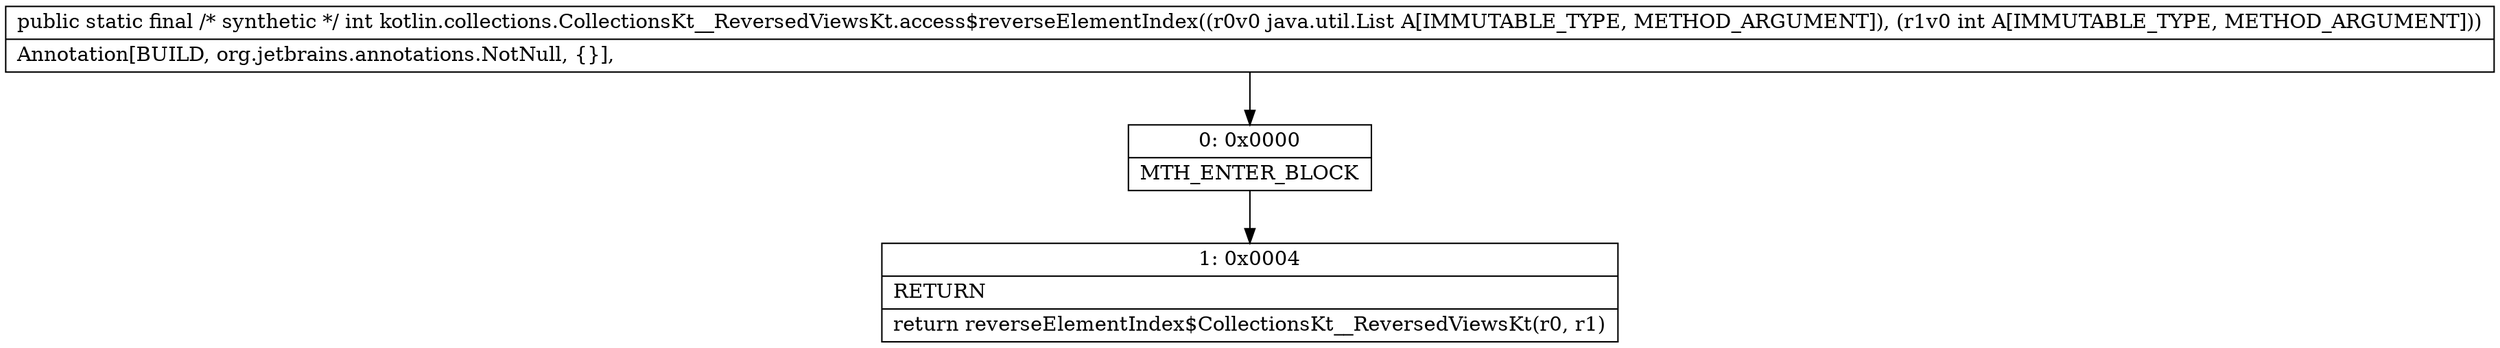 digraph "CFG forkotlin.collections.CollectionsKt__ReversedViewsKt.access$reverseElementIndex(Ljava\/util\/List;I)I" {
Node_0 [shape=record,label="{0\:\ 0x0000|MTH_ENTER_BLOCK\l}"];
Node_1 [shape=record,label="{1\:\ 0x0004|RETURN\l|return reverseElementIndex$CollectionsKt__ReversedViewsKt(r0, r1)\l}"];
MethodNode[shape=record,label="{public static final \/* synthetic *\/ int kotlin.collections.CollectionsKt__ReversedViewsKt.access$reverseElementIndex((r0v0 java.util.List A[IMMUTABLE_TYPE, METHOD_ARGUMENT]), (r1v0 int A[IMMUTABLE_TYPE, METHOD_ARGUMENT]))  | Annotation[BUILD, org.jetbrains.annotations.NotNull, \{\}], \l}"];
MethodNode -> Node_0;
Node_0 -> Node_1;
}

